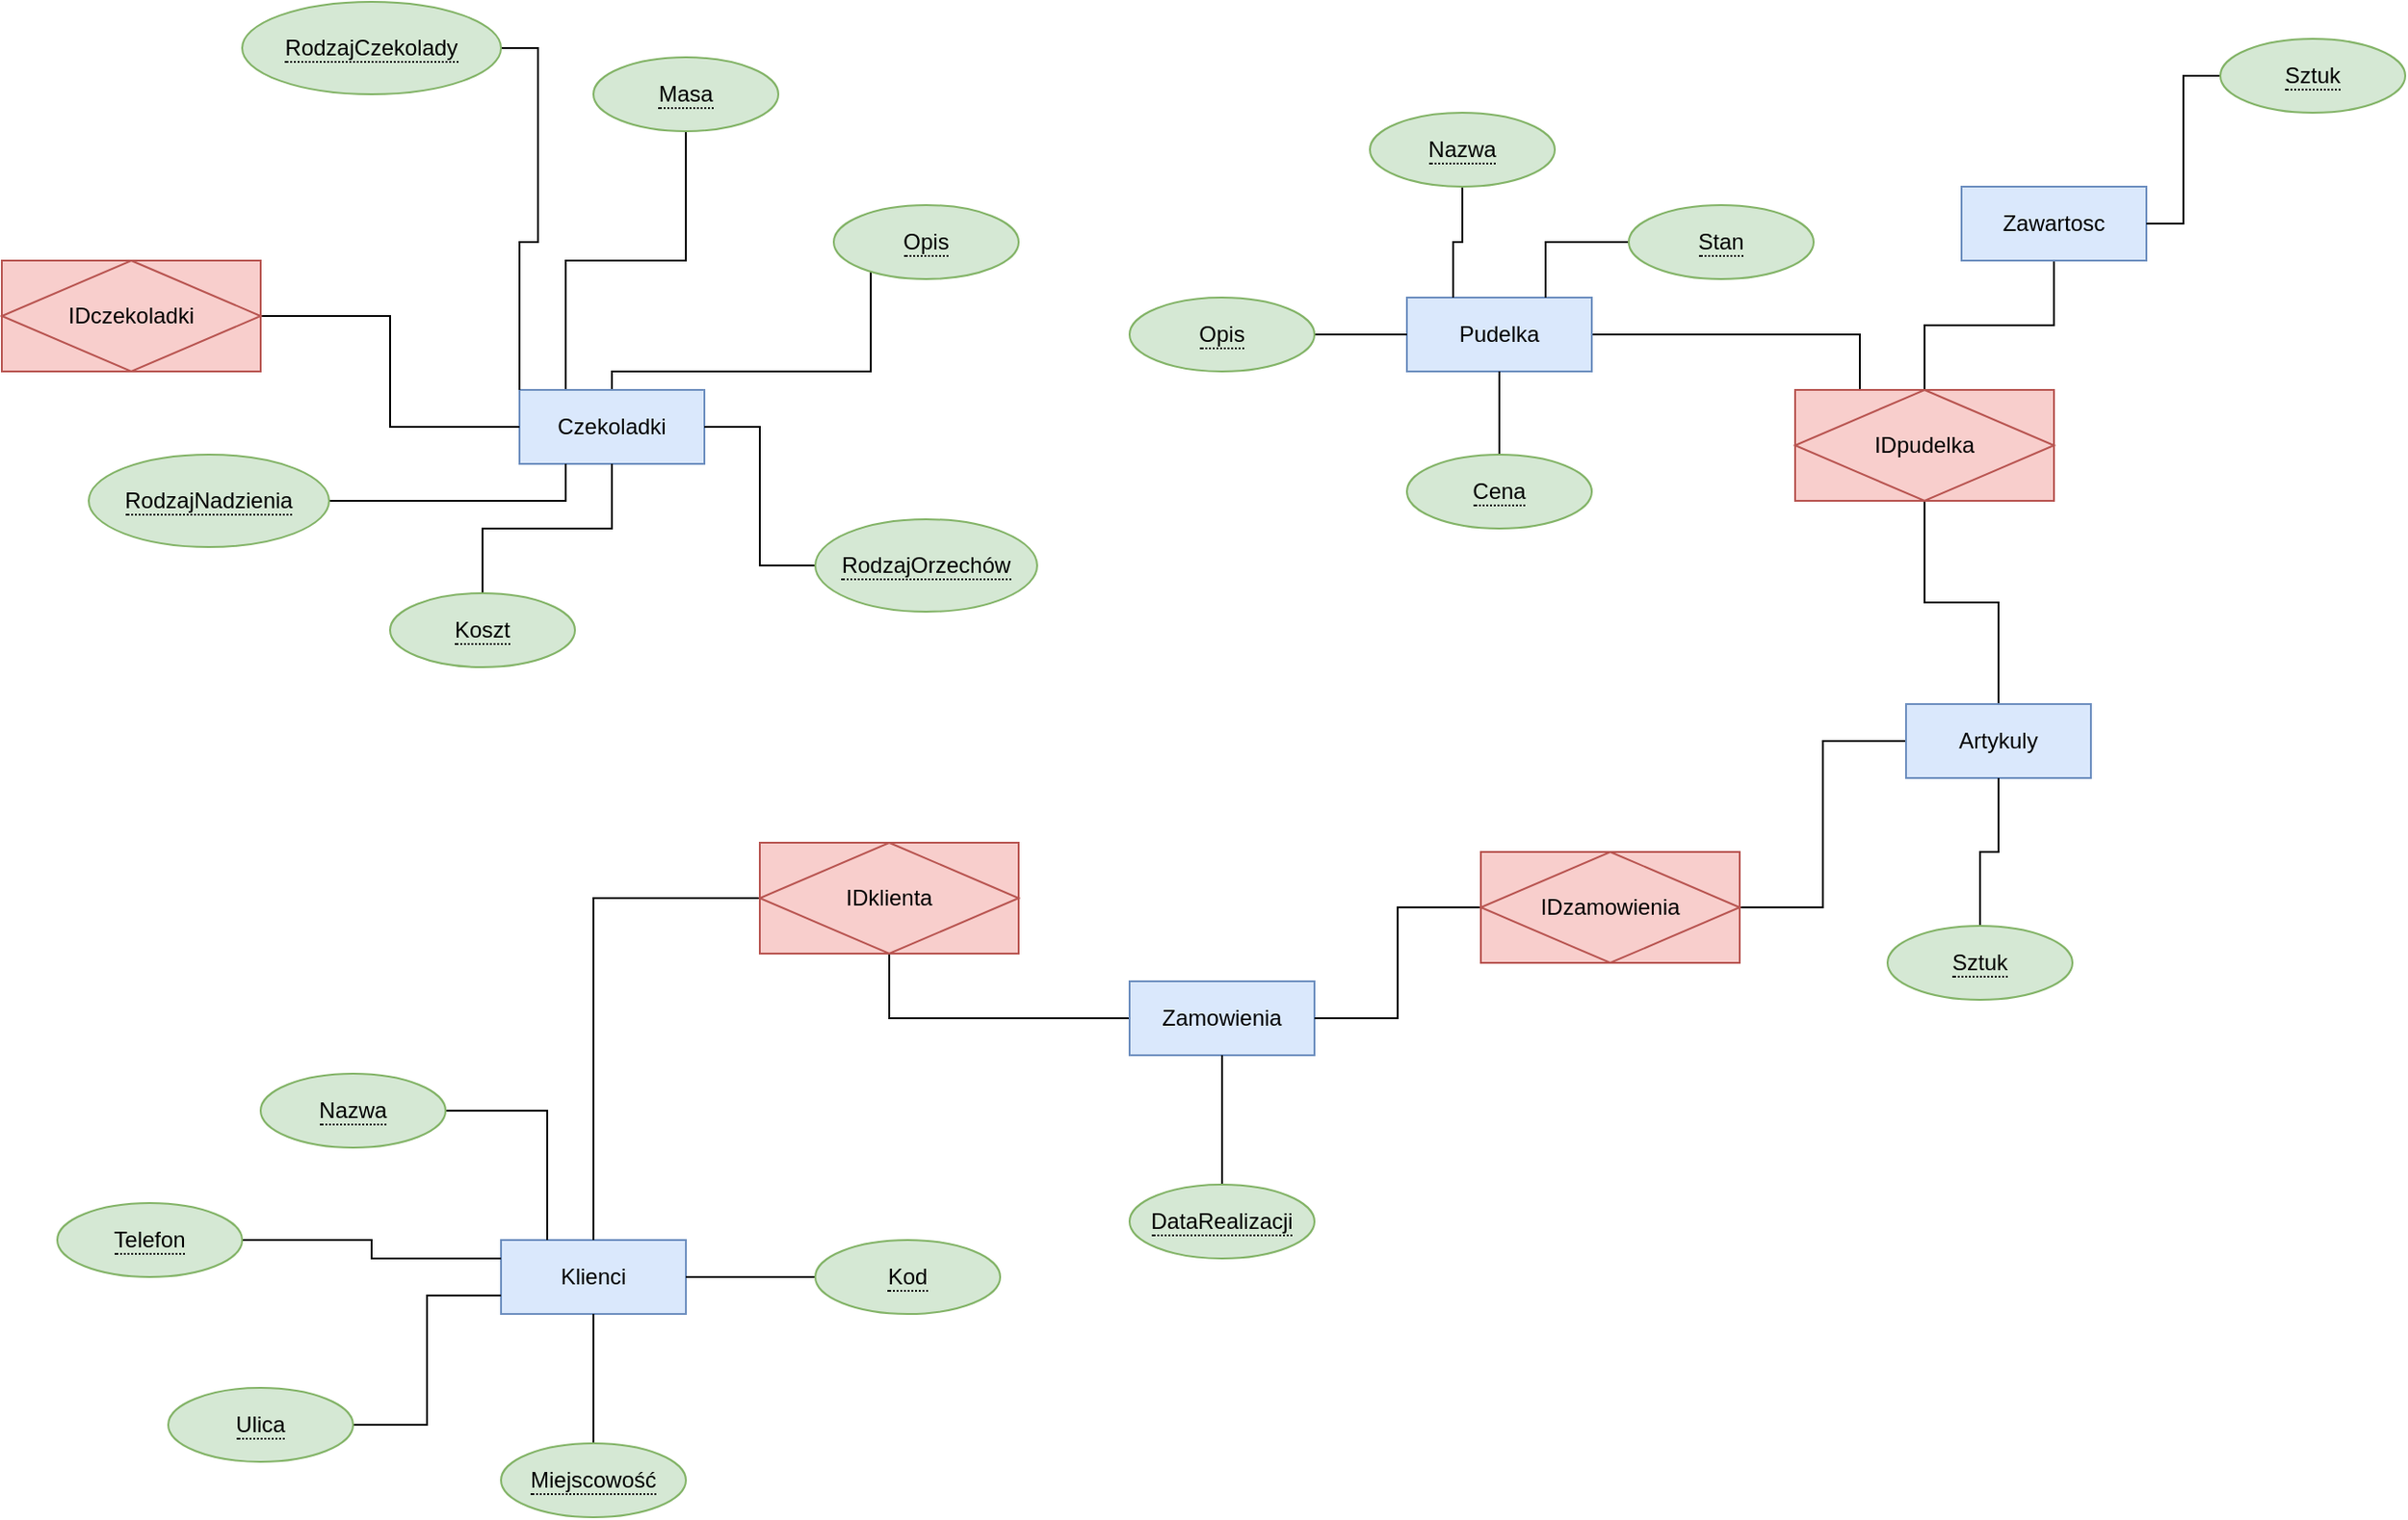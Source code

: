<mxfile version="22.0.4" type="device">
  <diagram name="Strona-1" id="QaDgb9uQ5AhTCGFCuofU">
    <mxGraphModel dx="1987" dy="1167" grid="1" gridSize="10" guides="1" tooltips="1" connect="1" arrows="1" fold="1" page="1" pageScale="1" pageWidth="827" pageHeight="1169" math="0" shadow="0">
      <root>
        <mxCell id="0" />
        <mxCell id="1" parent="0" />
        <mxCell id="pGH24CIm1F5Hn5lCDba9-38" style="edgeStyle=orthogonalEdgeStyle;rounded=0;orthogonalLoop=1;jettySize=auto;html=1;entryX=0.25;entryY=0;entryDx=0;entryDy=0;endArrow=none;endFill=0;" edge="1" parent="1" source="pGH24CIm1F5Hn5lCDba9-3" target="pGH24CIm1F5Hn5lCDba9-10">
          <mxGeometry relative="1" as="geometry" />
        </mxCell>
        <mxCell id="pGH24CIm1F5Hn5lCDba9-3" value="Pudelka" style="whiteSpace=wrap;html=1;align=center;fillColor=#dae8fc;strokeColor=#6c8ebf;" vertex="1" parent="1">
          <mxGeometry x="170" y="260" width="100" height="40" as="geometry" />
        </mxCell>
        <mxCell id="pGH24CIm1F5Hn5lCDba9-37" style="edgeStyle=orthogonalEdgeStyle;rounded=0;orthogonalLoop=1;jettySize=auto;html=1;entryX=0.5;entryY=0;entryDx=0;entryDy=0;endArrow=none;endFill=0;" edge="1" parent="1" source="pGH24CIm1F5Hn5lCDba9-4" target="pGH24CIm1F5Hn5lCDba9-10">
          <mxGeometry relative="1" as="geometry" />
        </mxCell>
        <mxCell id="pGH24CIm1F5Hn5lCDba9-4" value="Zawartosc" style="whiteSpace=wrap;html=1;align=center;fillColor=#dae8fc;strokeColor=#6c8ebf;" vertex="1" parent="1">
          <mxGeometry x="470" y="200" width="100" height="40" as="geometry" />
        </mxCell>
        <mxCell id="pGH24CIm1F5Hn5lCDba9-25" style="edgeStyle=orthogonalEdgeStyle;rounded=0;orthogonalLoop=1;jettySize=auto;html=1;exitX=0.25;exitY=0;exitDx=0;exitDy=0;entryX=0.5;entryY=1;entryDx=0;entryDy=0;endArrow=none;endFill=0;" edge="1" parent="1" source="pGH24CIm1F5Hn5lCDba9-5" target="pGH24CIm1F5Hn5lCDba9-14">
          <mxGeometry relative="1" as="geometry" />
        </mxCell>
        <mxCell id="pGH24CIm1F5Hn5lCDba9-27" style="edgeStyle=orthogonalEdgeStyle;rounded=0;orthogonalLoop=1;jettySize=auto;html=1;exitX=0.5;exitY=1;exitDx=0;exitDy=0;entryX=1;entryY=0.5;entryDx=0;entryDy=0;" edge="1" parent="1" source="pGH24CIm1F5Hn5lCDba9-5" target="pGH24CIm1F5Hn5lCDba9-21">
          <mxGeometry relative="1" as="geometry">
            <Array as="points">
              <mxPoint x="-120" y="300" />
            </Array>
          </mxGeometry>
        </mxCell>
        <mxCell id="pGH24CIm1F5Hn5lCDba9-5" value="Czekoladki" style="whiteSpace=wrap;html=1;align=center;fillColor=#dae8fc;strokeColor=#6c8ebf;" vertex="1" parent="1">
          <mxGeometry x="-310" y="310" width="100" height="40" as="geometry" />
        </mxCell>
        <mxCell id="pGH24CIm1F5Hn5lCDba9-47" style="edgeStyle=orthogonalEdgeStyle;rounded=0;orthogonalLoop=1;jettySize=auto;html=1;entryX=0.5;entryY=1;entryDx=0;entryDy=0;endArrow=none;endFill=0;" edge="1" parent="1" source="pGH24CIm1F5Hn5lCDba9-6" target="pGH24CIm1F5Hn5lCDba9-10">
          <mxGeometry relative="1" as="geometry" />
        </mxCell>
        <mxCell id="pGH24CIm1F5Hn5lCDba9-50" style="edgeStyle=orthogonalEdgeStyle;rounded=0;orthogonalLoop=1;jettySize=auto;html=1;entryX=1;entryY=0.5;entryDx=0;entryDy=0;endArrow=none;endFill=0;" edge="1" parent="1" source="pGH24CIm1F5Hn5lCDba9-6" target="pGH24CIm1F5Hn5lCDba9-12">
          <mxGeometry relative="1" as="geometry" />
        </mxCell>
        <mxCell id="pGH24CIm1F5Hn5lCDba9-6" value="Artykuly" style="whiteSpace=wrap;html=1;align=center;fillColor=#dae8fc;strokeColor=#6c8ebf;" vertex="1" parent="1">
          <mxGeometry x="440" y="480" width="100" height="40" as="geometry" />
        </mxCell>
        <mxCell id="pGH24CIm1F5Hn5lCDba9-52" style="edgeStyle=orthogonalEdgeStyle;rounded=0;orthogonalLoop=1;jettySize=auto;html=1;entryX=0.5;entryY=1;entryDx=0;entryDy=0;endArrow=none;endFill=0;" edge="1" parent="1" source="pGH24CIm1F5Hn5lCDba9-7" target="pGH24CIm1F5Hn5lCDba9-11">
          <mxGeometry relative="1" as="geometry" />
        </mxCell>
        <mxCell id="pGH24CIm1F5Hn5lCDba9-7" value="Zamowienia" style="whiteSpace=wrap;html=1;align=center;fillColor=#dae8fc;strokeColor=#6c8ebf;" vertex="1" parent="1">
          <mxGeometry x="20" y="630" width="100" height="40" as="geometry" />
        </mxCell>
        <mxCell id="pGH24CIm1F5Hn5lCDba9-8" value="Klienci" style="whiteSpace=wrap;html=1;align=center;fillColor=#dae8fc;strokeColor=#6c8ebf;" vertex="1" parent="1">
          <mxGeometry x="-320" y="770" width="100" height="40" as="geometry" />
        </mxCell>
        <mxCell id="pGH24CIm1F5Hn5lCDba9-33" style="edgeStyle=orthogonalEdgeStyle;rounded=0;orthogonalLoop=1;jettySize=auto;html=1;entryX=0;entryY=0.5;entryDx=0;entryDy=0;endArrow=none;endFill=0;" edge="1" parent="1" source="pGH24CIm1F5Hn5lCDba9-9" target="pGH24CIm1F5Hn5lCDba9-5">
          <mxGeometry relative="1" as="geometry" />
        </mxCell>
        <mxCell id="pGH24CIm1F5Hn5lCDba9-9" value="IDczekoladki" style="shape=associativeEntity;whiteSpace=wrap;html=1;align=center;fillColor=#f8cecc;strokeColor=#b85450;" vertex="1" parent="1">
          <mxGeometry x="-590" y="240" width="140" height="60" as="geometry" />
        </mxCell>
        <mxCell id="pGH24CIm1F5Hn5lCDba9-10" value="IDpudelka" style="shape=associativeEntity;whiteSpace=wrap;html=1;align=center;fillColor=#f8cecc;strokeColor=#b85450;" vertex="1" parent="1">
          <mxGeometry x="380" y="310" width="140" height="60" as="geometry" />
        </mxCell>
        <mxCell id="pGH24CIm1F5Hn5lCDba9-55" style="edgeStyle=orthogonalEdgeStyle;rounded=0;orthogonalLoop=1;jettySize=auto;html=1;entryX=0.5;entryY=0;entryDx=0;entryDy=0;endArrow=none;endFill=0;" edge="1" parent="1" source="pGH24CIm1F5Hn5lCDba9-11" target="pGH24CIm1F5Hn5lCDba9-8">
          <mxGeometry relative="1" as="geometry" />
        </mxCell>
        <mxCell id="pGH24CIm1F5Hn5lCDba9-11" value="IDklienta" style="shape=associativeEntity;whiteSpace=wrap;html=1;align=center;fillColor=#f8cecc;strokeColor=#b85450;" vertex="1" parent="1">
          <mxGeometry x="-180" y="555" width="140" height="60" as="geometry" />
        </mxCell>
        <mxCell id="pGH24CIm1F5Hn5lCDba9-51" style="edgeStyle=orthogonalEdgeStyle;rounded=0;orthogonalLoop=1;jettySize=auto;html=1;entryX=1;entryY=0.5;entryDx=0;entryDy=0;endArrow=none;endFill=0;" edge="1" parent="1" source="pGH24CIm1F5Hn5lCDba9-12" target="pGH24CIm1F5Hn5lCDba9-7">
          <mxGeometry relative="1" as="geometry" />
        </mxCell>
        <mxCell id="pGH24CIm1F5Hn5lCDba9-12" value="IDzamowienia" style="shape=associativeEntity;whiteSpace=wrap;html=1;align=center;fillColor=#f8cecc;strokeColor=#b85450;" vertex="1" parent="1">
          <mxGeometry x="210" y="560" width="140" height="60" as="geometry" />
        </mxCell>
        <mxCell id="pGH24CIm1F5Hn5lCDba9-14" value="&lt;span style=&quot;border-bottom: 1px dotted&quot;&gt;Masa&lt;/span&gt;" style="ellipse;whiteSpace=wrap;html=1;align=center;fillColor=#d5e8d4;strokeColor=#82b366;" vertex="1" parent="1">
          <mxGeometry x="-270" y="130" width="100" height="40" as="geometry" />
        </mxCell>
        <mxCell id="pGH24CIm1F5Hn5lCDba9-30" style="edgeStyle=orthogonalEdgeStyle;rounded=0;orthogonalLoop=1;jettySize=auto;html=1;entryX=1;entryY=0.5;entryDx=0;entryDy=0;endArrow=none;endFill=0;" edge="1" parent="1" source="pGH24CIm1F5Hn5lCDba9-19" target="pGH24CIm1F5Hn5lCDba9-5">
          <mxGeometry relative="1" as="geometry" />
        </mxCell>
        <mxCell id="pGH24CIm1F5Hn5lCDba9-19" value="&lt;span style=&quot;border-bottom: 1px dotted&quot;&gt;RodzajOrzechów&lt;/span&gt;" style="ellipse;whiteSpace=wrap;html=1;align=center;fillColor=#d5e8d4;strokeColor=#82b366;" vertex="1" parent="1">
          <mxGeometry x="-150" y="380" width="120" height="50" as="geometry" />
        </mxCell>
        <mxCell id="pGH24CIm1F5Hn5lCDba9-31" style="edgeStyle=orthogonalEdgeStyle;rounded=0;orthogonalLoop=1;jettySize=auto;html=1;entryX=0.5;entryY=1;entryDx=0;entryDy=0;endArrow=none;endFill=0;" edge="1" parent="1" source="pGH24CIm1F5Hn5lCDba9-20" target="pGH24CIm1F5Hn5lCDba9-5">
          <mxGeometry relative="1" as="geometry" />
        </mxCell>
        <mxCell id="pGH24CIm1F5Hn5lCDba9-20" value="&lt;span style=&quot;border-bottom: 1px dotted&quot;&gt;Koszt&lt;/span&gt;" style="ellipse;whiteSpace=wrap;html=1;align=center;fillColor=#d5e8d4;strokeColor=#82b366;" vertex="1" parent="1">
          <mxGeometry x="-380" y="420" width="100" height="40" as="geometry" />
        </mxCell>
        <mxCell id="pGH24CIm1F5Hn5lCDba9-21" value="&lt;span style=&quot;border-bottom: 1px dotted&quot;&gt;Opis&lt;/span&gt;" style="ellipse;whiteSpace=wrap;html=1;align=center;fillColor=#d5e8d4;strokeColor=#82b366;" vertex="1" parent="1">
          <mxGeometry x="-140" y="210" width="100" height="40" as="geometry" />
        </mxCell>
        <mxCell id="pGH24CIm1F5Hn5lCDba9-32" style="edgeStyle=orthogonalEdgeStyle;rounded=0;orthogonalLoop=1;jettySize=auto;html=1;entryX=0.25;entryY=1;entryDx=0;entryDy=0;endArrow=none;endFill=0;" edge="1" parent="1" source="pGH24CIm1F5Hn5lCDba9-22" target="pGH24CIm1F5Hn5lCDba9-5">
          <mxGeometry relative="1" as="geometry" />
        </mxCell>
        <mxCell id="pGH24CIm1F5Hn5lCDba9-22" value="&lt;span style=&quot;border-bottom: 1px dotted&quot;&gt;RodzajNadzienia&lt;/span&gt;" style="ellipse;whiteSpace=wrap;html=1;align=center;fillColor=#d5e8d4;strokeColor=#82b366;" vertex="1" parent="1">
          <mxGeometry x="-543" y="345" width="130" height="50" as="geometry" />
        </mxCell>
        <mxCell id="pGH24CIm1F5Hn5lCDba9-34" style="edgeStyle=orthogonalEdgeStyle;rounded=0;orthogonalLoop=1;jettySize=auto;html=1;entryX=0;entryY=0;entryDx=0;entryDy=0;endArrow=none;endFill=0;" edge="1" parent="1" source="pGH24CIm1F5Hn5lCDba9-23" target="pGH24CIm1F5Hn5lCDba9-5">
          <mxGeometry relative="1" as="geometry">
            <Array as="points">
              <mxPoint x="-300" y="125" />
              <mxPoint x="-300" y="230" />
              <mxPoint x="-310" y="230" />
            </Array>
          </mxGeometry>
        </mxCell>
        <mxCell id="pGH24CIm1F5Hn5lCDba9-23" value="&lt;span style=&quot;border-bottom: 1px dotted&quot;&gt;RodzajCzekolady&lt;/span&gt;" style="ellipse;whiteSpace=wrap;html=1;align=center;fillColor=#d5e8d4;strokeColor=#82b366;" vertex="1" parent="1">
          <mxGeometry x="-460" y="100" width="140" height="50" as="geometry" />
        </mxCell>
        <mxCell id="pGH24CIm1F5Hn5lCDba9-36" style="edgeStyle=orthogonalEdgeStyle;rounded=0;orthogonalLoop=1;jettySize=auto;html=1;entryX=1;entryY=0.5;entryDx=0;entryDy=0;endArrow=none;endFill=0;" edge="1" parent="1" source="pGH24CIm1F5Hn5lCDba9-35" target="pGH24CIm1F5Hn5lCDba9-4">
          <mxGeometry relative="1" as="geometry" />
        </mxCell>
        <mxCell id="pGH24CIm1F5Hn5lCDba9-35" value="&lt;span style=&quot;border-bottom: 1px dotted&quot;&gt;Sztuk&lt;/span&gt;" style="ellipse;whiteSpace=wrap;html=1;align=center;fillColor=#d5e8d4;strokeColor=#82b366;" vertex="1" parent="1">
          <mxGeometry x="610" y="120" width="100" height="40" as="geometry" />
        </mxCell>
        <mxCell id="pGH24CIm1F5Hn5lCDba9-45" style="edgeStyle=orthogonalEdgeStyle;rounded=0;orthogonalLoop=1;jettySize=auto;html=1;entryX=0;entryY=0.5;entryDx=0;entryDy=0;endArrow=none;endFill=0;" edge="1" parent="1" source="pGH24CIm1F5Hn5lCDba9-39" target="pGH24CIm1F5Hn5lCDba9-3">
          <mxGeometry relative="1" as="geometry" />
        </mxCell>
        <mxCell id="pGH24CIm1F5Hn5lCDba9-39" value="&lt;span style=&quot;border-bottom: 1px dotted&quot;&gt;Opis&lt;/span&gt;" style="ellipse;whiteSpace=wrap;html=1;align=center;fillColor=#d5e8d4;strokeColor=#82b366;" vertex="1" parent="1">
          <mxGeometry x="20" y="260" width="100" height="40" as="geometry" />
        </mxCell>
        <mxCell id="pGH24CIm1F5Hn5lCDba9-43" style="edgeStyle=orthogonalEdgeStyle;rounded=0;orthogonalLoop=1;jettySize=auto;html=1;entryX=0.75;entryY=0;entryDx=0;entryDy=0;endArrow=none;endFill=0;" edge="1" parent="1" source="pGH24CIm1F5Hn5lCDba9-40" target="pGH24CIm1F5Hn5lCDba9-3">
          <mxGeometry relative="1" as="geometry" />
        </mxCell>
        <mxCell id="pGH24CIm1F5Hn5lCDba9-40" value="&lt;span style=&quot;border-bottom: 1px dotted&quot;&gt;Stan&lt;/span&gt;" style="ellipse;whiteSpace=wrap;html=1;align=center;fillColor=#d5e8d4;strokeColor=#82b366;" vertex="1" parent="1">
          <mxGeometry x="290" y="210" width="100" height="40" as="geometry" />
        </mxCell>
        <mxCell id="pGH24CIm1F5Hn5lCDba9-46" style="edgeStyle=orthogonalEdgeStyle;rounded=0;orthogonalLoop=1;jettySize=auto;html=1;entryX=0.5;entryY=1;entryDx=0;entryDy=0;endArrow=none;endFill=0;" edge="1" parent="1" source="pGH24CIm1F5Hn5lCDba9-41" target="pGH24CIm1F5Hn5lCDba9-3">
          <mxGeometry relative="1" as="geometry" />
        </mxCell>
        <mxCell id="pGH24CIm1F5Hn5lCDba9-41" value="&lt;span style=&quot;border-bottom: 1px dotted&quot;&gt;Cena&lt;/span&gt;" style="ellipse;whiteSpace=wrap;html=1;align=center;fillColor=#d5e8d4;strokeColor=#82b366;" vertex="1" parent="1">
          <mxGeometry x="170" y="345" width="100" height="40" as="geometry" />
        </mxCell>
        <mxCell id="pGH24CIm1F5Hn5lCDba9-44" style="edgeStyle=orthogonalEdgeStyle;rounded=0;orthogonalLoop=1;jettySize=auto;html=1;entryX=0.25;entryY=0;entryDx=0;entryDy=0;endArrow=none;endFill=0;" edge="1" parent="1" source="pGH24CIm1F5Hn5lCDba9-42" target="pGH24CIm1F5Hn5lCDba9-3">
          <mxGeometry relative="1" as="geometry" />
        </mxCell>
        <mxCell id="pGH24CIm1F5Hn5lCDba9-42" value="&lt;span style=&quot;border-bottom: 1px dotted&quot;&gt;Nazwa&lt;/span&gt;" style="ellipse;whiteSpace=wrap;html=1;align=center;fillColor=#d5e8d4;strokeColor=#82b366;" vertex="1" parent="1">
          <mxGeometry x="150" y="160" width="100" height="40" as="geometry" />
        </mxCell>
        <mxCell id="pGH24CIm1F5Hn5lCDba9-49" style="edgeStyle=orthogonalEdgeStyle;rounded=0;orthogonalLoop=1;jettySize=auto;html=1;entryX=0.5;entryY=1;entryDx=0;entryDy=0;endArrow=none;endFill=0;" edge="1" parent="1" source="pGH24CIm1F5Hn5lCDba9-48" target="pGH24CIm1F5Hn5lCDba9-6">
          <mxGeometry relative="1" as="geometry" />
        </mxCell>
        <mxCell id="pGH24CIm1F5Hn5lCDba9-48" value="&lt;span style=&quot;border-bottom: 1px dotted&quot;&gt;Sztuk&lt;/span&gt;" style="ellipse;whiteSpace=wrap;html=1;align=center;fillColor=#d5e8d4;strokeColor=#82b366;" vertex="1" parent="1">
          <mxGeometry x="430" y="600" width="100" height="40" as="geometry" />
        </mxCell>
        <mxCell id="pGH24CIm1F5Hn5lCDba9-54" style="edgeStyle=orthogonalEdgeStyle;rounded=0;orthogonalLoop=1;jettySize=auto;html=1;entryX=0.5;entryY=1;entryDx=0;entryDy=0;endArrow=none;endFill=0;" edge="1" parent="1" source="pGH24CIm1F5Hn5lCDba9-53" target="pGH24CIm1F5Hn5lCDba9-7">
          <mxGeometry relative="1" as="geometry" />
        </mxCell>
        <mxCell id="pGH24CIm1F5Hn5lCDba9-53" value="&lt;span style=&quot;border-bottom: 1px dotted&quot;&gt;DataRealizacji&lt;/span&gt;" style="ellipse;whiteSpace=wrap;html=1;align=center;fillColor=#d5e8d4;strokeColor=#82b366;" vertex="1" parent="1">
          <mxGeometry x="20" y="740" width="100" height="40" as="geometry" />
        </mxCell>
        <mxCell id="pGH24CIm1F5Hn5lCDba9-61" style="edgeStyle=orthogonalEdgeStyle;rounded=0;orthogonalLoop=1;jettySize=auto;html=1;entryX=1;entryY=0.5;entryDx=0;entryDy=0;endArrow=none;endFill=0;" edge="1" parent="1" source="pGH24CIm1F5Hn5lCDba9-56" target="pGH24CIm1F5Hn5lCDba9-8">
          <mxGeometry relative="1" as="geometry" />
        </mxCell>
        <mxCell id="pGH24CIm1F5Hn5lCDba9-56" value="&lt;span style=&quot;border-bottom: 1px dotted&quot;&gt;Kod&lt;/span&gt;" style="ellipse;whiteSpace=wrap;html=1;align=center;fillColor=#d5e8d4;strokeColor=#82b366;" vertex="1" parent="1">
          <mxGeometry x="-150" y="770" width="100" height="40" as="geometry" />
        </mxCell>
        <mxCell id="pGH24CIm1F5Hn5lCDba9-62" style="edgeStyle=orthogonalEdgeStyle;rounded=0;orthogonalLoop=1;jettySize=auto;html=1;entryX=0.5;entryY=1;entryDx=0;entryDy=0;endArrow=none;endFill=0;" edge="1" parent="1" source="pGH24CIm1F5Hn5lCDba9-57" target="pGH24CIm1F5Hn5lCDba9-8">
          <mxGeometry relative="1" as="geometry" />
        </mxCell>
        <mxCell id="pGH24CIm1F5Hn5lCDba9-57" value="&lt;span style=&quot;border-bottom: 1px dotted&quot;&gt;Miejscowość&lt;/span&gt;" style="ellipse;whiteSpace=wrap;html=1;align=center;fillColor=#d5e8d4;strokeColor=#82b366;" vertex="1" parent="1">
          <mxGeometry x="-320" y="880" width="100" height="40" as="geometry" />
        </mxCell>
        <mxCell id="pGH24CIm1F5Hn5lCDba9-65" style="edgeStyle=orthogonalEdgeStyle;rounded=0;orthogonalLoop=1;jettySize=auto;html=1;entryX=0.25;entryY=0;entryDx=0;entryDy=0;endArrow=none;endFill=0;" edge="1" parent="1" source="pGH24CIm1F5Hn5lCDba9-58" target="pGH24CIm1F5Hn5lCDba9-8">
          <mxGeometry relative="1" as="geometry" />
        </mxCell>
        <mxCell id="pGH24CIm1F5Hn5lCDba9-58" value="&lt;span style=&quot;border-bottom: 1px dotted&quot;&gt;Nazwa&lt;/span&gt;" style="ellipse;whiteSpace=wrap;html=1;align=center;fillColor=#d5e8d4;strokeColor=#82b366;" vertex="1" parent="1">
          <mxGeometry x="-450" y="680" width="100" height="40" as="geometry" />
        </mxCell>
        <mxCell id="pGH24CIm1F5Hn5lCDba9-63" style="edgeStyle=orthogonalEdgeStyle;rounded=0;orthogonalLoop=1;jettySize=auto;html=1;entryX=0;entryY=0.75;entryDx=0;entryDy=0;endArrow=none;endFill=0;" edge="1" parent="1" source="pGH24CIm1F5Hn5lCDba9-59" target="pGH24CIm1F5Hn5lCDba9-8">
          <mxGeometry relative="1" as="geometry" />
        </mxCell>
        <mxCell id="pGH24CIm1F5Hn5lCDba9-59" value="&lt;span style=&quot;border-bottom: 1px dotted&quot;&gt;Ulica&lt;/span&gt;" style="ellipse;whiteSpace=wrap;html=1;align=center;fillColor=#d5e8d4;strokeColor=#82b366;" vertex="1" parent="1">
          <mxGeometry x="-500" y="850" width="100" height="40" as="geometry" />
        </mxCell>
        <mxCell id="pGH24CIm1F5Hn5lCDba9-64" style="edgeStyle=orthogonalEdgeStyle;rounded=0;orthogonalLoop=1;jettySize=auto;html=1;entryX=0;entryY=0.25;entryDx=0;entryDy=0;endArrow=none;endFill=0;" edge="1" parent="1" source="pGH24CIm1F5Hn5lCDba9-60" target="pGH24CIm1F5Hn5lCDba9-8">
          <mxGeometry relative="1" as="geometry" />
        </mxCell>
        <mxCell id="pGH24CIm1F5Hn5lCDba9-60" value="&lt;span style=&quot;border-bottom: 1px dotted&quot;&gt;Telefon&lt;/span&gt;" style="ellipse;whiteSpace=wrap;html=1;align=center;fillColor=#d5e8d4;strokeColor=#82b366;" vertex="1" parent="1">
          <mxGeometry x="-560" y="750" width="100" height="40" as="geometry" />
        </mxCell>
      </root>
    </mxGraphModel>
  </diagram>
</mxfile>
